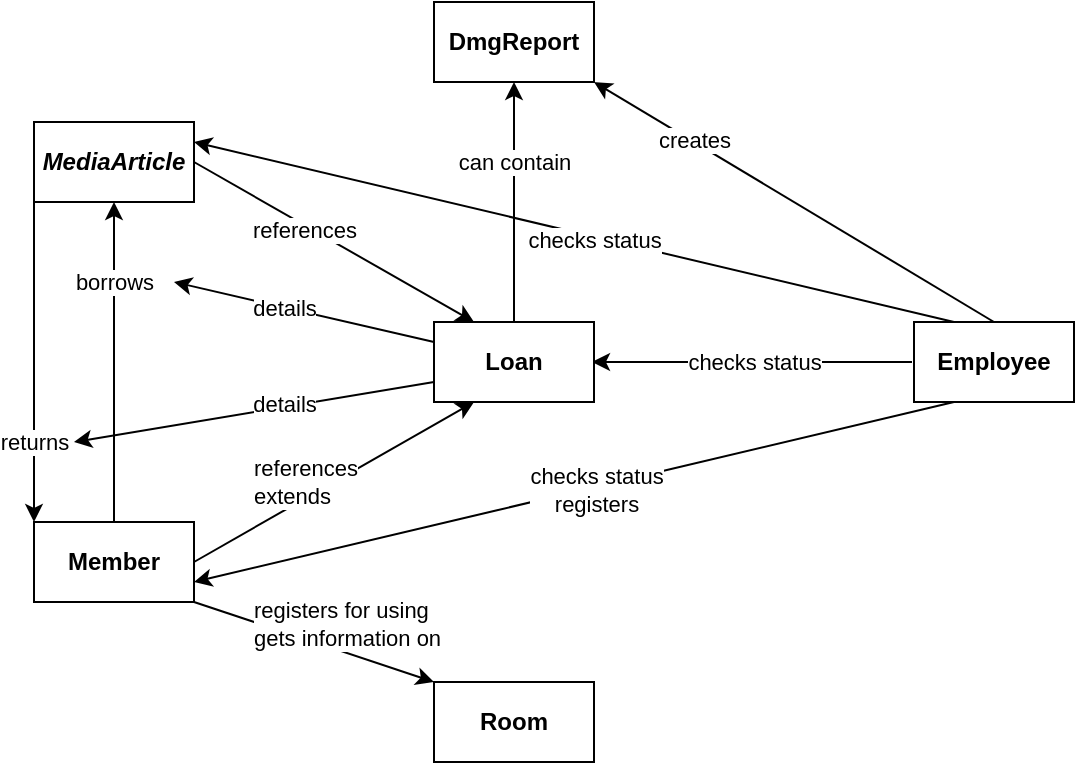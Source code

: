 <mxfile version="14.5.4" type="device"><diagram id="oDOVqsSbzWWFrnaQOQRF" name="Page-1"><mxGraphModel dx="981" dy="553" grid="1" gridSize="10" guides="1" tooltips="1" connect="1" arrows="1" fold="1" page="1" pageScale="1" pageWidth="1200" pageHeight="1920" math="0" shadow="0"><root><mxCell id="0"/><mxCell id="1" parent="0"/><mxCell id="aYq349wPNSb_dI6k2YMT-19" style="edgeStyle=none;rounded=0;orthogonalLoop=1;jettySize=auto;html=1;exitX=1;exitY=0.5;exitDx=0;exitDy=0;entryX=0.25;entryY=0;entryDx=0;entryDy=0;" edge="1" parent="1" source="aYq349wPNSb_dI6k2YMT-1" target="aYq349wPNSb_dI6k2YMT-12"><mxGeometry relative="1" as="geometry"/></mxCell><mxCell id="aYq349wPNSb_dI6k2YMT-20" value="references" style="edgeLabel;html=1;align=center;verticalAlign=middle;resizable=0;points=[];" vertex="1" connectable="0" parent="aYq349wPNSb_dI6k2YMT-19"><mxGeometry x="-0.161" relative="1" as="geometry"><mxPoint x="-4" as="offset"/></mxGeometry></mxCell><mxCell id="aYq349wPNSb_dI6k2YMT-22" style="edgeStyle=none;rounded=0;orthogonalLoop=1;jettySize=auto;html=1;exitX=0;exitY=1;exitDx=0;exitDy=0;entryX=0;entryY=0;entryDx=0;entryDy=0;" edge="1" parent="1" source="aYq349wPNSb_dI6k2YMT-1" target="aYq349wPNSb_dI6k2YMT-2"><mxGeometry relative="1" as="geometry"/></mxCell><mxCell id="aYq349wPNSb_dI6k2YMT-23" value="returns" style="edgeLabel;html=1;align=center;verticalAlign=middle;resizable=0;points=[];" vertex="1" connectable="0" parent="aYq349wPNSb_dI6k2YMT-22"><mxGeometry x="0.493" relative="1" as="geometry"><mxPoint as="offset"/></mxGeometry></mxCell><mxCell id="aYq349wPNSb_dI6k2YMT-1" value="&lt;b&gt;MediaArticle&lt;/b&gt;" style="rounded=0;whiteSpace=wrap;html=1;fontStyle=2" vertex="1" parent="1"><mxGeometry x="360" y="240" width="80" height="40" as="geometry"/></mxCell><mxCell id="aYq349wPNSb_dI6k2YMT-5" style="rounded=0;orthogonalLoop=1;jettySize=auto;html=1;exitX=0.5;exitY=0;exitDx=0;exitDy=0;entryX=0.5;entryY=1;entryDx=0;entryDy=0;" edge="1" parent="1" source="aYq349wPNSb_dI6k2YMT-2" target="aYq349wPNSb_dI6k2YMT-1"><mxGeometry relative="1" as="geometry"/></mxCell><mxCell id="aYq349wPNSb_dI6k2YMT-6" value="borrows" style="edgeLabel;html=1;align=center;verticalAlign=middle;resizable=0;points=[];" vertex="1" connectable="0" parent="aYq349wPNSb_dI6k2YMT-5"><mxGeometry x="0.117" y="2" relative="1" as="geometry"><mxPoint x="2.0" y="-30.34" as="offset"/></mxGeometry></mxCell><mxCell id="aYq349wPNSb_dI6k2YMT-18" style="edgeStyle=none;rounded=0;orthogonalLoop=1;jettySize=auto;html=1;exitX=1;exitY=0.5;exitDx=0;exitDy=0;entryX=0.25;entryY=1;entryDx=0;entryDy=0;" edge="1" parent="1" source="aYq349wPNSb_dI6k2YMT-2" target="aYq349wPNSb_dI6k2YMT-12"><mxGeometry relative="1" as="geometry"/></mxCell><mxCell id="aYq349wPNSb_dI6k2YMT-21" value="references&lt;br&gt;extends" style="edgeLabel;html=1;align=left;verticalAlign=middle;resizable=0;points=[];" vertex="1" connectable="0" parent="aYq349wPNSb_dI6k2YMT-18"><mxGeometry x="-0.335" y="-1" relative="1" as="geometry"><mxPoint x="-19.2" y="-14.37" as="offset"/></mxGeometry></mxCell><mxCell id="aYq349wPNSb_dI6k2YMT-38" style="edgeStyle=none;rounded=0;orthogonalLoop=1;jettySize=auto;html=1;exitX=1;exitY=1;exitDx=0;exitDy=0;entryX=0;entryY=0;entryDx=0;entryDy=0;" edge="1" parent="1" source="aYq349wPNSb_dI6k2YMT-2" target="aYq349wPNSb_dI6k2YMT-37"><mxGeometry relative="1" as="geometry"/></mxCell><mxCell id="aYq349wPNSb_dI6k2YMT-39" value="registers for using&lt;br&gt;&lt;div&gt;gets information on&lt;/div&gt;" style="edgeLabel;html=1;align=left;verticalAlign=middle;resizable=0;points=[];" vertex="1" connectable="0" parent="aYq349wPNSb_dI6k2YMT-38"><mxGeometry x="0.483" y="1" relative="1" as="geometry"><mxPoint x="-61.09" y="-18.33" as="offset"/></mxGeometry></mxCell><mxCell id="aYq349wPNSb_dI6k2YMT-2" value="&lt;b&gt;Member&lt;/b&gt;" style="rounded=0;whiteSpace=wrap;html=1;" vertex="1" parent="1"><mxGeometry x="360" y="440" width="80" height="40" as="geometry"/></mxCell><mxCell id="aYq349wPNSb_dI6k2YMT-16" style="edgeStyle=none;rounded=0;orthogonalLoop=1;jettySize=auto;html=1;exitX=0;exitY=0.5;exitDx=0;exitDy=0;entryX=1;entryY=0.5;entryDx=0;entryDy=0;" edge="1" parent="1"><mxGeometry relative="1" as="geometry"><mxPoint x="799" y="360" as="sourcePoint"/><mxPoint x="639" y="360" as="targetPoint"/></mxGeometry></mxCell><mxCell id="aYq349wPNSb_dI6k2YMT-17" value="checks status" style="edgeLabel;html=1;align=center;verticalAlign=middle;resizable=0;points=[];" vertex="1" connectable="0" parent="aYq349wPNSb_dI6k2YMT-16"><mxGeometry x="-0.167" y="1" relative="1" as="geometry"><mxPoint x="-13.1" y="-1" as="offset"/></mxGeometry></mxCell><mxCell id="aYq349wPNSb_dI6k2YMT-28" style="edgeStyle=none;rounded=0;orthogonalLoop=1;jettySize=auto;html=1;exitX=0.25;exitY=0;exitDx=0;exitDy=0;entryX=1;entryY=0.25;entryDx=0;entryDy=0;" edge="1" parent="1" source="aYq349wPNSb_dI6k2YMT-4" target="aYq349wPNSb_dI6k2YMT-1"><mxGeometry relative="1" as="geometry"/></mxCell><mxCell id="aYq349wPNSb_dI6k2YMT-31" value="checks status&lt;br&gt;" style="edgeLabel;html=1;align=center;verticalAlign=middle;resizable=0;points=[];" vertex="1" connectable="0" parent="aYq349wPNSb_dI6k2YMT-28"><mxGeometry x="-0.085" relative="1" as="geometry"><mxPoint x="-6.99" as="offset"/></mxGeometry></mxCell><mxCell id="aYq349wPNSb_dI6k2YMT-29" style="edgeStyle=none;rounded=0;orthogonalLoop=1;jettySize=auto;html=1;exitX=0.25;exitY=1;exitDx=0;exitDy=0;entryX=1;entryY=0.75;entryDx=0;entryDy=0;" edge="1" parent="1" source="aYq349wPNSb_dI6k2YMT-4" target="aYq349wPNSb_dI6k2YMT-2"><mxGeometry relative="1" as="geometry"/></mxCell><mxCell id="aYq349wPNSb_dI6k2YMT-30" value="checks status&lt;br&gt;registers" style="edgeLabel;html=1;align=center;verticalAlign=middle;resizable=0;points=[];" vertex="1" connectable="0" parent="aYq349wPNSb_dI6k2YMT-29"><mxGeometry x="-0.059" y="1" relative="1" as="geometry"><mxPoint x="-1" as="offset"/></mxGeometry></mxCell><mxCell id="aYq349wPNSb_dI6k2YMT-35" style="edgeStyle=none;rounded=0;orthogonalLoop=1;jettySize=auto;html=1;exitX=0.5;exitY=0;exitDx=0;exitDy=0;entryX=1;entryY=1;entryDx=0;entryDy=0;" edge="1" parent="1" source="aYq349wPNSb_dI6k2YMT-4" target="aYq349wPNSb_dI6k2YMT-32"><mxGeometry relative="1" as="geometry"/></mxCell><mxCell id="aYq349wPNSb_dI6k2YMT-36" value="creates" style="edgeLabel;html=1;align=center;verticalAlign=middle;resizable=0;points=[];" vertex="1" connectable="0" parent="aYq349wPNSb_dI6k2YMT-35"><mxGeometry x="0.427" y="1" relative="1" as="geometry"><mxPoint x="-6.66" y="-6.61" as="offset"/></mxGeometry></mxCell><mxCell id="aYq349wPNSb_dI6k2YMT-4" value="&lt;b&gt;Employee&lt;/b&gt;" style="rounded=0;whiteSpace=wrap;html=1;" vertex="1" parent="1"><mxGeometry x="800" y="340" width="80" height="40" as="geometry"/></mxCell><mxCell id="aYq349wPNSb_dI6k2YMT-13" style="edgeStyle=none;rounded=0;orthogonalLoop=1;jettySize=auto;html=1;exitX=0;exitY=0.25;exitDx=0;exitDy=0;" edge="1" parent="1" source="aYq349wPNSb_dI6k2YMT-12"><mxGeometry relative="1" as="geometry"><mxPoint x="430" y="320" as="targetPoint"/></mxGeometry></mxCell><mxCell id="aYq349wPNSb_dI6k2YMT-14" value="details" style="edgeLabel;html=1;align=center;verticalAlign=middle;resizable=0;points=[];" vertex="1" connectable="0" parent="aYq349wPNSb_dI6k2YMT-13"><mxGeometry x="0.229" y="1" relative="1" as="geometry"><mxPoint x="4.79" as="offset"/></mxGeometry></mxCell><mxCell id="aYq349wPNSb_dI6k2YMT-26" style="edgeStyle=none;rounded=0;orthogonalLoop=1;jettySize=auto;html=1;exitX=0;exitY=0.75;exitDx=0;exitDy=0;" edge="1" parent="1" source="aYq349wPNSb_dI6k2YMT-12"><mxGeometry relative="1" as="geometry"><mxPoint x="380" y="400" as="targetPoint"/></mxGeometry></mxCell><mxCell id="aYq349wPNSb_dI6k2YMT-27" value="details" style="edgeLabel;html=1;align=center;verticalAlign=middle;resizable=0;points=[];" vertex="1" connectable="0" parent="aYq349wPNSb_dI6k2YMT-26"><mxGeometry x="-0.233" y="-1" relative="1" as="geometry"><mxPoint x="-6" as="offset"/></mxGeometry></mxCell><mxCell id="aYq349wPNSb_dI6k2YMT-33" style="edgeStyle=none;rounded=0;orthogonalLoop=1;jettySize=auto;html=1;exitX=0.5;exitY=1;exitDx=0;exitDy=0;entryX=0.5;entryY=1;entryDx=0;entryDy=0;" edge="1" parent="1" source="aYq349wPNSb_dI6k2YMT-12" target="aYq349wPNSb_dI6k2YMT-32"><mxGeometry relative="1" as="geometry"/></mxCell><mxCell id="aYq349wPNSb_dI6k2YMT-34" value="can contain" style="edgeLabel;html=1;align=center;verticalAlign=middle;resizable=0;points=[];" vertex="1" connectable="0" parent="aYq349wPNSb_dI6k2YMT-33"><mxGeometry x="0.44" relative="1" as="geometry"><mxPoint y="-4.83" as="offset"/></mxGeometry></mxCell><mxCell id="aYq349wPNSb_dI6k2YMT-12" value="&lt;b&gt;Loan&lt;/b&gt;" style="rounded=0;whiteSpace=wrap;html=1;" vertex="1" parent="1"><mxGeometry x="560" y="340" width="80" height="40" as="geometry"/></mxCell><mxCell id="aYq349wPNSb_dI6k2YMT-32" value="&lt;b&gt;DmgReport&lt;/b&gt;" style="rounded=0;whiteSpace=wrap;html=1;" vertex="1" parent="1"><mxGeometry x="560" y="180" width="80" height="40" as="geometry"/></mxCell><mxCell id="aYq349wPNSb_dI6k2YMT-37" value="&lt;b&gt;Room&lt;/b&gt;" style="rounded=0;whiteSpace=wrap;html=1;" vertex="1" parent="1"><mxGeometry x="560" y="520" width="80" height="40" as="geometry"/></mxCell></root></mxGraphModel></diagram></mxfile>